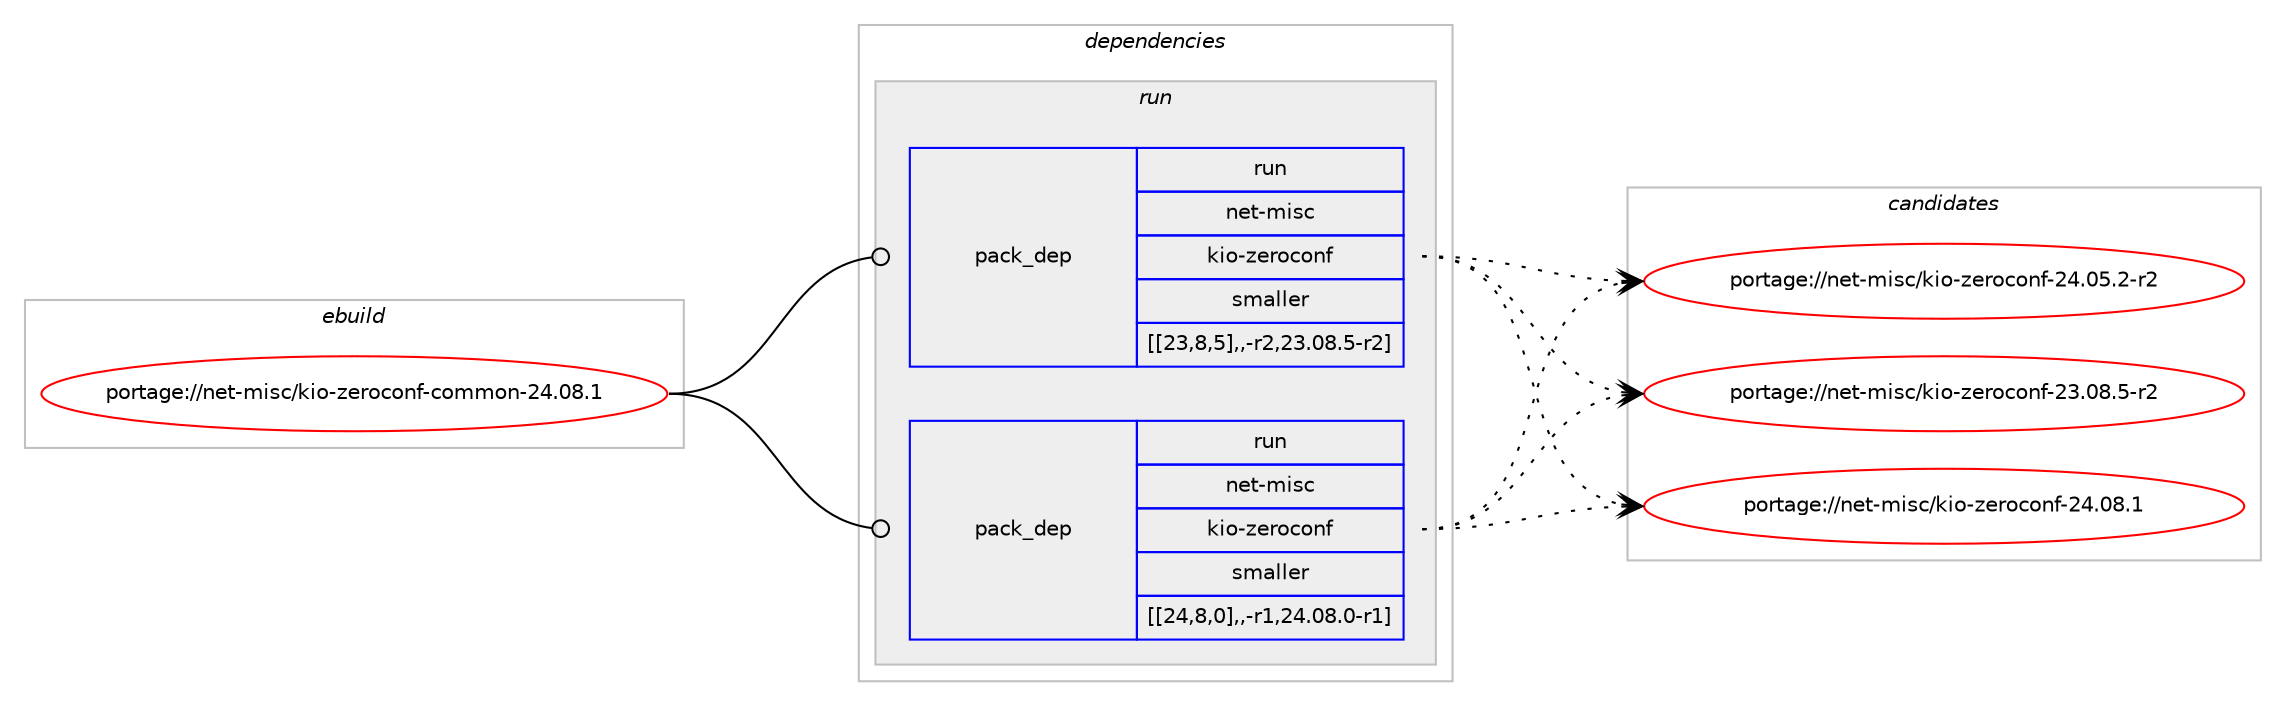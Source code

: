 digraph prolog {

# *************
# Graph options
# *************

newrank=true;
concentrate=true;
compound=true;
graph [rankdir=LR,fontname=Helvetica,fontsize=10,ranksep=1.5];#, ranksep=2.5, nodesep=0.2];
edge  [arrowhead=vee];
node  [fontname=Helvetica,fontsize=10];

# **********
# The ebuild
# **********

subgraph cluster_leftcol {
color=gray;
label=<<i>ebuild</i>>;
id [label="portage://net-misc/kio-zeroconf-common-24.08.1", color=red, width=4, href="../net-misc/kio-zeroconf-common-24.08.1.svg"];
}

# ****************
# The dependencies
# ****************

subgraph cluster_midcol {
color=gray;
label=<<i>dependencies</i>>;
subgraph cluster_compile {
fillcolor="#eeeeee";
style=filled;
label=<<i>compile</i>>;
}
subgraph cluster_compileandrun {
fillcolor="#eeeeee";
style=filled;
label=<<i>compile and run</i>>;
}
subgraph cluster_run {
fillcolor="#eeeeee";
style=filled;
label=<<i>run</i>>;
subgraph pack283840 {
dependency388466 [label=<<TABLE BORDER="0" CELLBORDER="1" CELLSPACING="0" CELLPADDING="4" WIDTH="220"><TR><TD ROWSPAN="6" CELLPADDING="30">pack_dep</TD></TR><TR><TD WIDTH="110">run</TD></TR><TR><TD>net-misc</TD></TR><TR><TD>kio-zeroconf</TD></TR><TR><TD>smaller</TD></TR><TR><TD>[[23,8,5],,-r2,23.08.5-r2]</TD></TR></TABLE>>, shape=none, color=blue];
}
id:e -> dependency388466:w [weight=20,style="solid",arrowhead="odot"];
subgraph pack283841 {
dependency388467 [label=<<TABLE BORDER="0" CELLBORDER="1" CELLSPACING="0" CELLPADDING="4" WIDTH="220"><TR><TD ROWSPAN="6" CELLPADDING="30">pack_dep</TD></TR><TR><TD WIDTH="110">run</TD></TR><TR><TD>net-misc</TD></TR><TR><TD>kio-zeroconf</TD></TR><TR><TD>smaller</TD></TR><TR><TD>[[24,8,0],,-r1,24.08.0-r1]</TD></TR></TABLE>>, shape=none, color=blue];
}
id:e -> dependency388467:w [weight=20,style="solid",arrowhead="odot"];
}
}

# **************
# The candidates
# **************

subgraph cluster_choices {
rank=same;
color=gray;
label=<<i>candidates</i>>;

subgraph choice283840 {
color=black;
nodesep=1;
choice11010111645109105115994710710511145122101114111991111101024550524648564649 [label="portage://net-misc/kio-zeroconf-24.08.1", color=red, width=4,href="../net-misc/kio-zeroconf-24.08.1.svg"];
choice110101116451091051159947107105111451221011141119911111010245505246485346504511450 [label="portage://net-misc/kio-zeroconf-24.05.2-r2", color=red, width=4,href="../net-misc/kio-zeroconf-24.05.2-r2.svg"];
choice110101116451091051159947107105111451221011141119911111010245505146485646534511450 [label="portage://net-misc/kio-zeroconf-23.08.5-r2", color=red, width=4,href="../net-misc/kio-zeroconf-23.08.5-r2.svg"];
dependency388466:e -> choice11010111645109105115994710710511145122101114111991111101024550524648564649:w [style=dotted,weight="100"];
dependency388466:e -> choice110101116451091051159947107105111451221011141119911111010245505246485346504511450:w [style=dotted,weight="100"];
dependency388466:e -> choice110101116451091051159947107105111451221011141119911111010245505146485646534511450:w [style=dotted,weight="100"];
}
subgraph choice283841 {
color=black;
nodesep=1;
choice11010111645109105115994710710511145122101114111991111101024550524648564649 [label="portage://net-misc/kio-zeroconf-24.08.1", color=red, width=4,href="../net-misc/kio-zeroconf-24.08.1.svg"];
choice110101116451091051159947107105111451221011141119911111010245505246485346504511450 [label="portage://net-misc/kio-zeroconf-24.05.2-r2", color=red, width=4,href="../net-misc/kio-zeroconf-24.05.2-r2.svg"];
choice110101116451091051159947107105111451221011141119911111010245505146485646534511450 [label="portage://net-misc/kio-zeroconf-23.08.5-r2", color=red, width=4,href="../net-misc/kio-zeroconf-23.08.5-r2.svg"];
dependency388467:e -> choice11010111645109105115994710710511145122101114111991111101024550524648564649:w [style=dotted,weight="100"];
dependency388467:e -> choice110101116451091051159947107105111451221011141119911111010245505246485346504511450:w [style=dotted,weight="100"];
dependency388467:e -> choice110101116451091051159947107105111451221011141119911111010245505146485646534511450:w [style=dotted,weight="100"];
}
}

}
